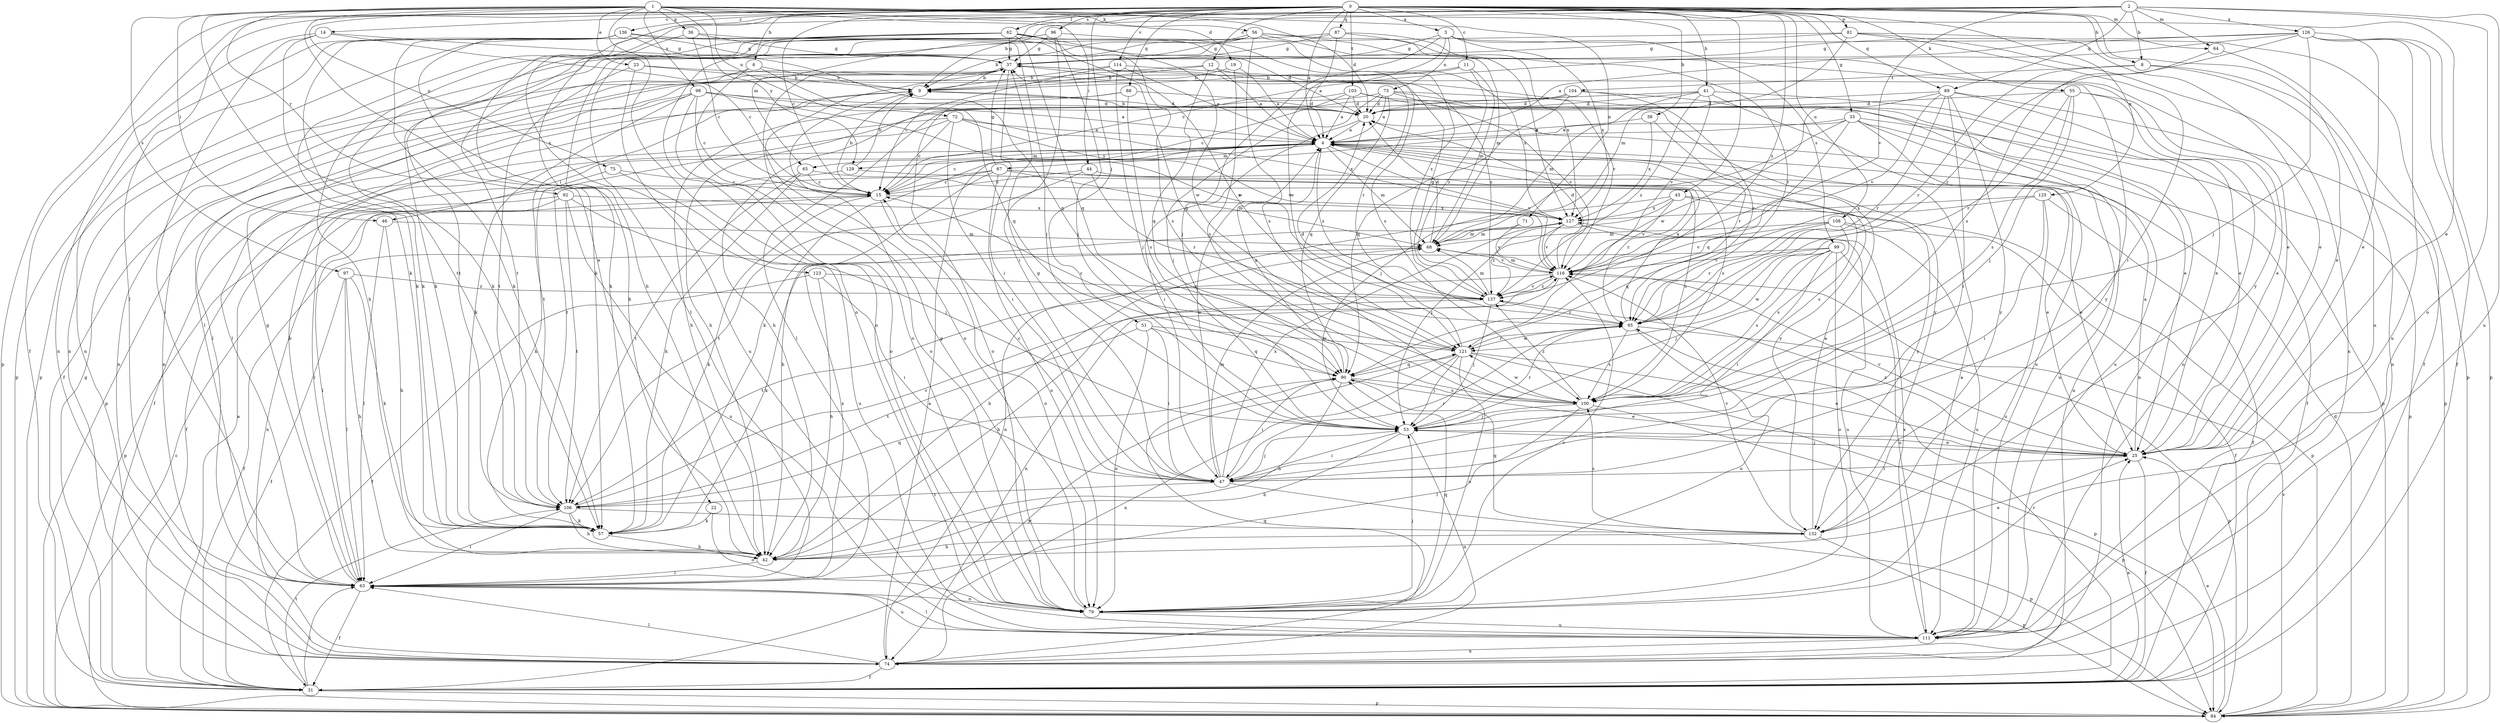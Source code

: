 strict digraph  {
0;
1;
2;
3;
4;
6;
8;
9;
11;
12;
14;
15;
19;
20;
22;
23;
25;
31;
33;
36;
37;
38;
41;
42;
43;
44;
46;
47;
51;
53;
55;
56;
57;
62;
63;
64;
65;
67;
68;
71;
72;
73;
74;
75;
79;
81;
84;
87;
88;
89;
90;
92;
95;
96;
97;
98;
99;
100;
103;
104;
106;
108;
111;
114;
116;
121;
123;
125;
126;
127;
129;
132;
136;
137;
0 -> 3  [label=a];
0 -> 4  [label=a];
0 -> 6  [label=b];
0 -> 8  [label=b];
0 -> 11  [label=c];
0 -> 12  [label=c];
0 -> 14  [label=c];
0 -> 15  [label=c];
0 -> 31  [label=f];
0 -> 33  [label=g];
0 -> 38  [label=h];
0 -> 41  [label=h];
0 -> 43  [label=i];
0 -> 51  [label=j];
0 -> 55  [label=k];
0 -> 62  [label=l];
0 -> 63  [label=l];
0 -> 64  [label=m];
0 -> 81  [label=p];
0 -> 84  [label=p];
0 -> 87  [label=q];
0 -> 88  [label=q];
0 -> 89  [label=q];
0 -> 96  [label=s];
0 -> 103  [label=t];
0 -> 108  [label=u];
0 -> 111  [label=u];
0 -> 114  [label=v];
0 -> 123  [label=x];
0 -> 125  [label=x];
0 -> 136  [label=z];
0 -> 137  [label=z];
1 -> 19  [label=d];
1 -> 20  [label=d];
1 -> 22  [label=e];
1 -> 23  [label=e];
1 -> 25  [label=e];
1 -> 36  [label=g];
1 -> 44  [label=i];
1 -> 46  [label=i];
1 -> 56  [label=k];
1 -> 57  [label=k];
1 -> 71  [label=n];
1 -> 72  [label=n];
1 -> 75  [label=o];
1 -> 79  [label=o];
1 -> 92  [label=r];
1 -> 97  [label=s];
1 -> 98  [label=s];
1 -> 129  [label=y];
2 -> 8  [label=b];
2 -> 9  [label=b];
2 -> 42  [label=h];
2 -> 57  [label=k];
2 -> 64  [label=m];
2 -> 65  [label=m];
2 -> 79  [label=o];
2 -> 89  [label=q];
2 -> 111  [label=u];
2 -> 116  [label=v];
2 -> 126  [label=x];
3 -> 37  [label=g];
3 -> 53  [label=j];
3 -> 73  [label=n];
3 -> 84  [label=p];
3 -> 99  [label=s];
3 -> 121  [label=w];
3 -> 127  [label=x];
4 -> 15  [label=c];
4 -> 46  [label=i];
4 -> 65  [label=m];
4 -> 67  [label=m];
4 -> 68  [label=m];
4 -> 100  [label=s];
4 -> 116  [label=v];
4 -> 129  [label=y];
4 -> 132  [label=y];
4 -> 137  [label=z];
6 -> 9  [label=b];
6 -> 74  [label=n];
6 -> 79  [label=o];
6 -> 90  [label=q];
8 -> 25  [label=e];
8 -> 74  [label=n];
8 -> 95  [label=r];
8 -> 104  [label=t];
9 -> 20  [label=d];
9 -> 79  [label=o];
9 -> 106  [label=t];
11 -> 9  [label=b];
11 -> 63  [label=l];
11 -> 68  [label=m];
11 -> 137  [label=z];
12 -> 4  [label=a];
12 -> 9  [label=b];
12 -> 31  [label=f];
12 -> 90  [label=q];
12 -> 127  [label=x];
14 -> 15  [label=c];
14 -> 37  [label=g];
14 -> 57  [label=k];
14 -> 63  [label=l];
14 -> 74  [label=n];
15 -> 9  [label=b];
15 -> 57  [label=k];
15 -> 74  [label=n];
15 -> 79  [label=o];
15 -> 127  [label=x];
19 -> 4  [label=a];
19 -> 9  [label=b];
19 -> 100  [label=s];
20 -> 4  [label=a];
20 -> 9  [label=b];
20 -> 47  [label=i];
22 -> 57  [label=k];
22 -> 79  [label=o];
23 -> 9  [label=b];
23 -> 95  [label=r];
23 -> 106  [label=t];
23 -> 111  [label=u];
25 -> 4  [label=a];
25 -> 31  [label=f];
25 -> 47  [label=i];
25 -> 53  [label=j];
25 -> 116  [label=v];
25 -> 137  [label=z];
31 -> 4  [label=a];
31 -> 25  [label=e];
31 -> 37  [label=g];
31 -> 63  [label=l];
31 -> 84  [label=p];
31 -> 95  [label=r];
31 -> 106  [label=t];
31 -> 121  [label=w];
33 -> 4  [label=a];
33 -> 31  [label=f];
33 -> 53  [label=j];
33 -> 57  [label=k];
33 -> 74  [label=n];
33 -> 84  [label=p];
33 -> 90  [label=q];
33 -> 111  [label=u];
36 -> 15  [label=c];
36 -> 37  [label=g];
36 -> 53  [label=j];
36 -> 57  [label=k];
37 -> 9  [label=b];
37 -> 47  [label=i];
37 -> 74  [label=n];
37 -> 79  [label=o];
37 -> 116  [label=v];
37 -> 137  [label=z];
38 -> 4  [label=a];
38 -> 95  [label=r];
38 -> 127  [label=x];
41 -> 20  [label=d];
41 -> 42  [label=h];
41 -> 68  [label=m];
41 -> 84  [label=p];
41 -> 111  [label=u];
41 -> 116  [label=v];
41 -> 137  [label=z];
42 -> 25  [label=e];
42 -> 63  [label=l];
43 -> 53  [label=j];
43 -> 74  [label=n];
43 -> 84  [label=p];
43 -> 100  [label=s];
43 -> 116  [label=v];
43 -> 127  [label=x];
44 -> 15  [label=c];
44 -> 25  [label=e];
44 -> 95  [label=r];
44 -> 106  [label=t];
46 -> 42  [label=h];
46 -> 63  [label=l];
46 -> 68  [label=m];
47 -> 4  [label=a];
47 -> 15  [label=c];
47 -> 37  [label=g];
47 -> 53  [label=j];
47 -> 68  [label=m];
47 -> 84  [label=p];
47 -> 95  [label=r];
47 -> 106  [label=t];
47 -> 127  [label=x];
51 -> 47  [label=i];
51 -> 79  [label=o];
51 -> 90  [label=q];
51 -> 106  [label=t];
51 -> 121  [label=w];
53 -> 25  [label=e];
53 -> 42  [label=h];
53 -> 47  [label=i];
53 -> 74  [label=n];
53 -> 95  [label=r];
55 -> 20  [label=d];
55 -> 25  [label=e];
55 -> 53  [label=j];
55 -> 95  [label=r];
55 -> 100  [label=s];
55 -> 111  [label=u];
56 -> 9  [label=b];
56 -> 37  [label=g];
56 -> 68  [label=m];
56 -> 74  [label=n];
56 -> 79  [label=o];
56 -> 100  [label=s];
56 -> 127  [label=x];
56 -> 132  [label=y];
56 -> 137  [label=z];
57 -> 42  [label=h];
62 -> 25  [label=e];
62 -> 37  [label=g];
62 -> 42  [label=h];
62 -> 57  [label=k];
62 -> 84  [label=p];
62 -> 90  [label=q];
62 -> 100  [label=s];
62 -> 106  [label=t];
62 -> 121  [label=w];
63 -> 9  [label=b];
63 -> 31  [label=f];
63 -> 37  [label=g];
63 -> 79  [label=o];
63 -> 111  [label=u];
63 -> 127  [label=x];
64 -> 31  [label=f];
64 -> 100  [label=s];
65 -> 15  [label=c];
65 -> 57  [label=k];
65 -> 106  [label=t];
65 -> 132  [label=y];
67 -> 15  [label=c];
67 -> 25  [label=e];
67 -> 37  [label=g];
67 -> 42  [label=h];
67 -> 63  [label=l];
67 -> 68  [label=m];
67 -> 79  [label=o];
67 -> 95  [label=r];
68 -> 20  [label=d];
68 -> 31  [label=f];
68 -> 42  [label=h];
68 -> 116  [label=v];
71 -> 68  [label=m];
71 -> 116  [label=v];
72 -> 4  [label=a];
72 -> 15  [label=c];
72 -> 31  [label=f];
72 -> 47  [label=i];
72 -> 106  [label=t];
72 -> 116  [label=v];
72 -> 127  [label=x];
73 -> 4  [label=a];
73 -> 20  [label=d];
73 -> 25  [label=e];
73 -> 42  [label=h];
73 -> 53  [label=j];
73 -> 74  [label=n];
73 -> 90  [label=q];
73 -> 116  [label=v];
74 -> 4  [label=a];
74 -> 31  [label=f];
74 -> 63  [label=l];
74 -> 90  [label=q];
75 -> 15  [label=c];
75 -> 57  [label=k];
75 -> 111  [label=u];
79 -> 4  [label=a];
79 -> 37  [label=g];
79 -> 53  [label=j];
79 -> 90  [label=q];
79 -> 111  [label=u];
79 -> 116  [label=v];
81 -> 25  [label=e];
81 -> 37  [label=g];
81 -> 47  [label=i];
81 -> 63  [label=l];
81 -> 68  [label=m];
81 -> 74  [label=n];
84 -> 15  [label=c];
84 -> 20  [label=d];
84 -> 25  [label=e];
84 -> 116  [label=v];
87 -> 4  [label=a];
87 -> 37  [label=g];
87 -> 57  [label=k];
87 -> 95  [label=r];
87 -> 127  [label=x];
88 -> 20  [label=d];
88 -> 63  [label=l];
88 -> 79  [label=o];
88 -> 100  [label=s];
89 -> 20  [label=d];
89 -> 25  [label=e];
89 -> 47  [label=i];
89 -> 84  [label=p];
89 -> 95  [label=r];
89 -> 116  [label=v];
89 -> 121  [label=w];
89 -> 132  [label=y];
90 -> 4  [label=a];
90 -> 25  [label=e];
90 -> 42  [label=h];
90 -> 47  [label=i];
90 -> 100  [label=s];
92 -> 53  [label=j];
92 -> 63  [label=l];
92 -> 84  [label=p];
92 -> 106  [label=t];
92 -> 111  [label=u];
92 -> 127  [label=x];
95 -> 4  [label=a];
95 -> 79  [label=o];
95 -> 84  [label=p];
95 -> 100  [label=s];
95 -> 121  [label=w];
96 -> 37  [label=g];
96 -> 47  [label=i];
96 -> 53  [label=j];
96 -> 57  [label=k];
96 -> 100  [label=s];
96 -> 106  [label=t];
97 -> 31  [label=f];
97 -> 42  [label=h];
97 -> 57  [label=k];
97 -> 63  [label=l];
97 -> 137  [label=z];
98 -> 4  [label=a];
98 -> 15  [label=c];
98 -> 20  [label=d];
98 -> 57  [label=k];
98 -> 63  [label=l];
98 -> 79  [label=o];
98 -> 84  [label=p];
98 -> 137  [label=z];
99 -> 47  [label=i];
99 -> 53  [label=j];
99 -> 57  [label=k];
99 -> 79  [label=o];
99 -> 100  [label=s];
99 -> 111  [label=u];
99 -> 116  [label=v];
99 -> 121  [label=w];
100 -> 53  [label=j];
100 -> 63  [label=l];
100 -> 84  [label=p];
100 -> 121  [label=w];
100 -> 137  [label=z];
103 -> 4  [label=a];
103 -> 15  [label=c];
103 -> 20  [label=d];
103 -> 25  [label=e];
103 -> 42  [label=h];
103 -> 132  [label=y];
104 -> 20  [label=d];
104 -> 63  [label=l];
104 -> 90  [label=q];
104 -> 95  [label=r];
104 -> 111  [label=u];
106 -> 42  [label=h];
106 -> 57  [label=k];
106 -> 63  [label=l];
106 -> 90  [label=q];
106 -> 116  [label=v];
106 -> 132  [label=y];
108 -> 31  [label=f];
108 -> 68  [label=m];
108 -> 95  [label=r];
108 -> 100  [label=s];
108 -> 111  [label=u];
108 -> 116  [label=v];
111 -> 63  [label=l];
111 -> 74  [label=n];
111 -> 127  [label=x];
114 -> 4  [label=a];
114 -> 9  [label=b];
114 -> 15  [label=c];
114 -> 53  [label=j];
114 -> 132  [label=y];
116 -> 20  [label=d];
116 -> 68  [label=m];
116 -> 74  [label=n];
116 -> 106  [label=t];
116 -> 137  [label=z];
121 -> 15  [label=c];
121 -> 20  [label=d];
121 -> 25  [label=e];
121 -> 37  [label=g];
121 -> 53  [label=j];
121 -> 74  [label=n];
121 -> 79  [label=o];
121 -> 84  [label=p];
121 -> 90  [label=q];
121 -> 95  [label=r];
123 -> 31  [label=f];
123 -> 42  [label=h];
123 -> 47  [label=i];
123 -> 137  [label=z];
125 -> 31  [label=f];
125 -> 47  [label=i];
125 -> 90  [label=q];
125 -> 111  [label=u];
125 -> 127  [label=x];
126 -> 4  [label=a];
126 -> 15  [label=c];
126 -> 25  [label=e];
126 -> 31  [label=f];
126 -> 37  [label=g];
126 -> 53  [label=j];
126 -> 84  [label=p];
126 -> 95  [label=r];
126 -> 111  [label=u];
127 -> 68  [label=m];
127 -> 111  [label=u];
127 -> 116  [label=v];
127 -> 137  [label=z];
129 -> 9  [label=b];
129 -> 31  [label=f];
129 -> 100  [label=s];
132 -> 4  [label=a];
132 -> 42  [label=h];
132 -> 84  [label=p];
132 -> 90  [label=q];
132 -> 100  [label=s];
132 -> 116  [label=v];
136 -> 20  [label=d];
136 -> 37  [label=g];
136 -> 42  [label=h];
136 -> 57  [label=k];
136 -> 74  [label=n];
136 -> 84  [label=p];
136 -> 90  [label=q];
136 -> 106  [label=t];
136 -> 121  [label=w];
137 -> 37  [label=g];
137 -> 42  [label=h];
137 -> 53  [label=j];
137 -> 68  [label=m];
137 -> 95  [label=r];
137 -> 116  [label=v];
}
